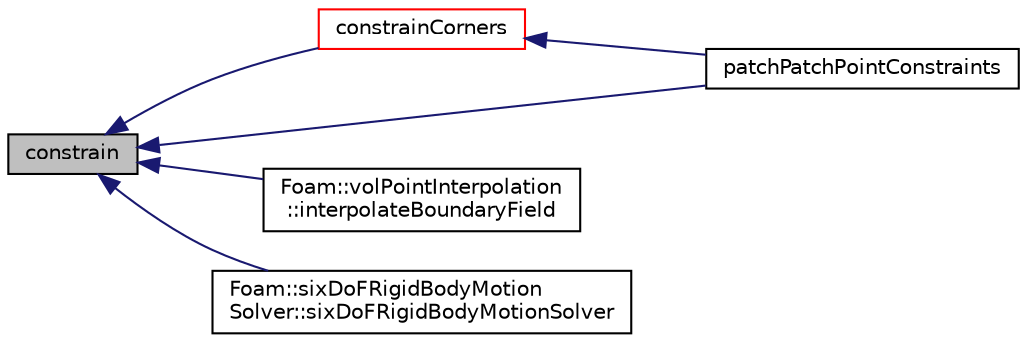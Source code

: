 digraph "constrain"
{
  bgcolor="transparent";
  edge [fontname="Helvetica",fontsize="10",labelfontname="Helvetica",labelfontsize="10"];
  node [fontname="Helvetica",fontsize="10",shape=record];
  rankdir="LR";
  Node1 [label="constrain",height=0.2,width=0.4,color="black", fillcolor="grey75", style="filled", fontcolor="black"];
  Node1 -> Node2 [dir="back",color="midnightblue",fontsize="10",style="solid",fontname="Helvetica"];
  Node2 [label="constrainCorners",height=0.2,width=0.4,color="red",URL="$a01877.html#aa10642d7069e2e649077c368bfa6eabe",tooltip="Apply patch-patch constraints only. "];
  Node2 -> Node3 [dir="back",color="midnightblue",fontsize="10",style="solid",fontname="Helvetica"];
  Node3 [label="patchPatchPointConstraints",height=0.2,width=0.4,color="black",URL="$a01877.html#aa99d68f7e3a68e820fecefd77c816494",tooltip="Actual constraints. "];
  Node1 -> Node4 [dir="back",color="midnightblue",fontsize="10",style="solid",fontname="Helvetica"];
  Node4 [label="Foam::volPointInterpolation\l::interpolateBoundaryField",height=0.2,width=0.4,color="black",URL="$a02816.html#aba37094f5f4bef733209325e5bbf3c84",tooltip="Interpolate boundary with constraints/boundary conditions. "];
  Node1 -> Node3 [dir="back",color="midnightblue",fontsize="10",style="solid",fontname="Helvetica"];
  Node1 -> Node5 [dir="back",color="midnightblue",fontsize="10",style="solid",fontname="Helvetica"];
  Node5 [label="Foam::sixDoFRigidBodyMotion\lSolver::sixDoFRigidBodyMotionSolver",height=0.2,width=0.4,color="black",URL="$a02336.html#a2b573e859751656bf3a214555cf1976e",tooltip="Construct from polyMesh and IOdictionary. "];
}
